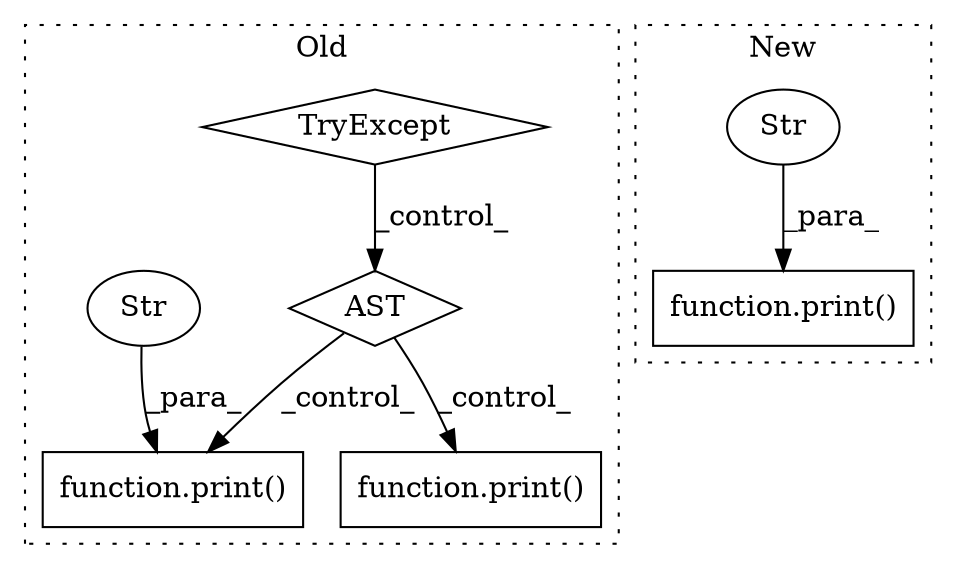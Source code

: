 digraph G {
subgraph cluster0 {
1 [label="TryExcept" a="71" s="5157" l="25" shape="diamond"];
3 [label="AST" a="2" s="5251,0" l="7,0" shape="diamond"];
5 [label="function.print()" a="75" s="5294,5394" l="6,1" shape="box"];
6 [label="Str" a="66" s="5300" l="94" shape="ellipse"];
7 [label="function.print()" a="75" s="5416,5448" l="6,1" shape="box"];
label = "Old";
style="dotted";
}
subgraph cluster1 {
2 [label="function.print()" a="75" s="5459,5592" l="6,1" shape="box"];
4 [label="Str" a="66" s="5465" l="127" shape="ellipse"];
label = "New";
style="dotted";
}
1 -> 3 [label="_control_"];
3 -> 7 [label="_control_"];
3 -> 5 [label="_control_"];
4 -> 2 [label="_para_"];
6 -> 5 [label="_para_"];
}